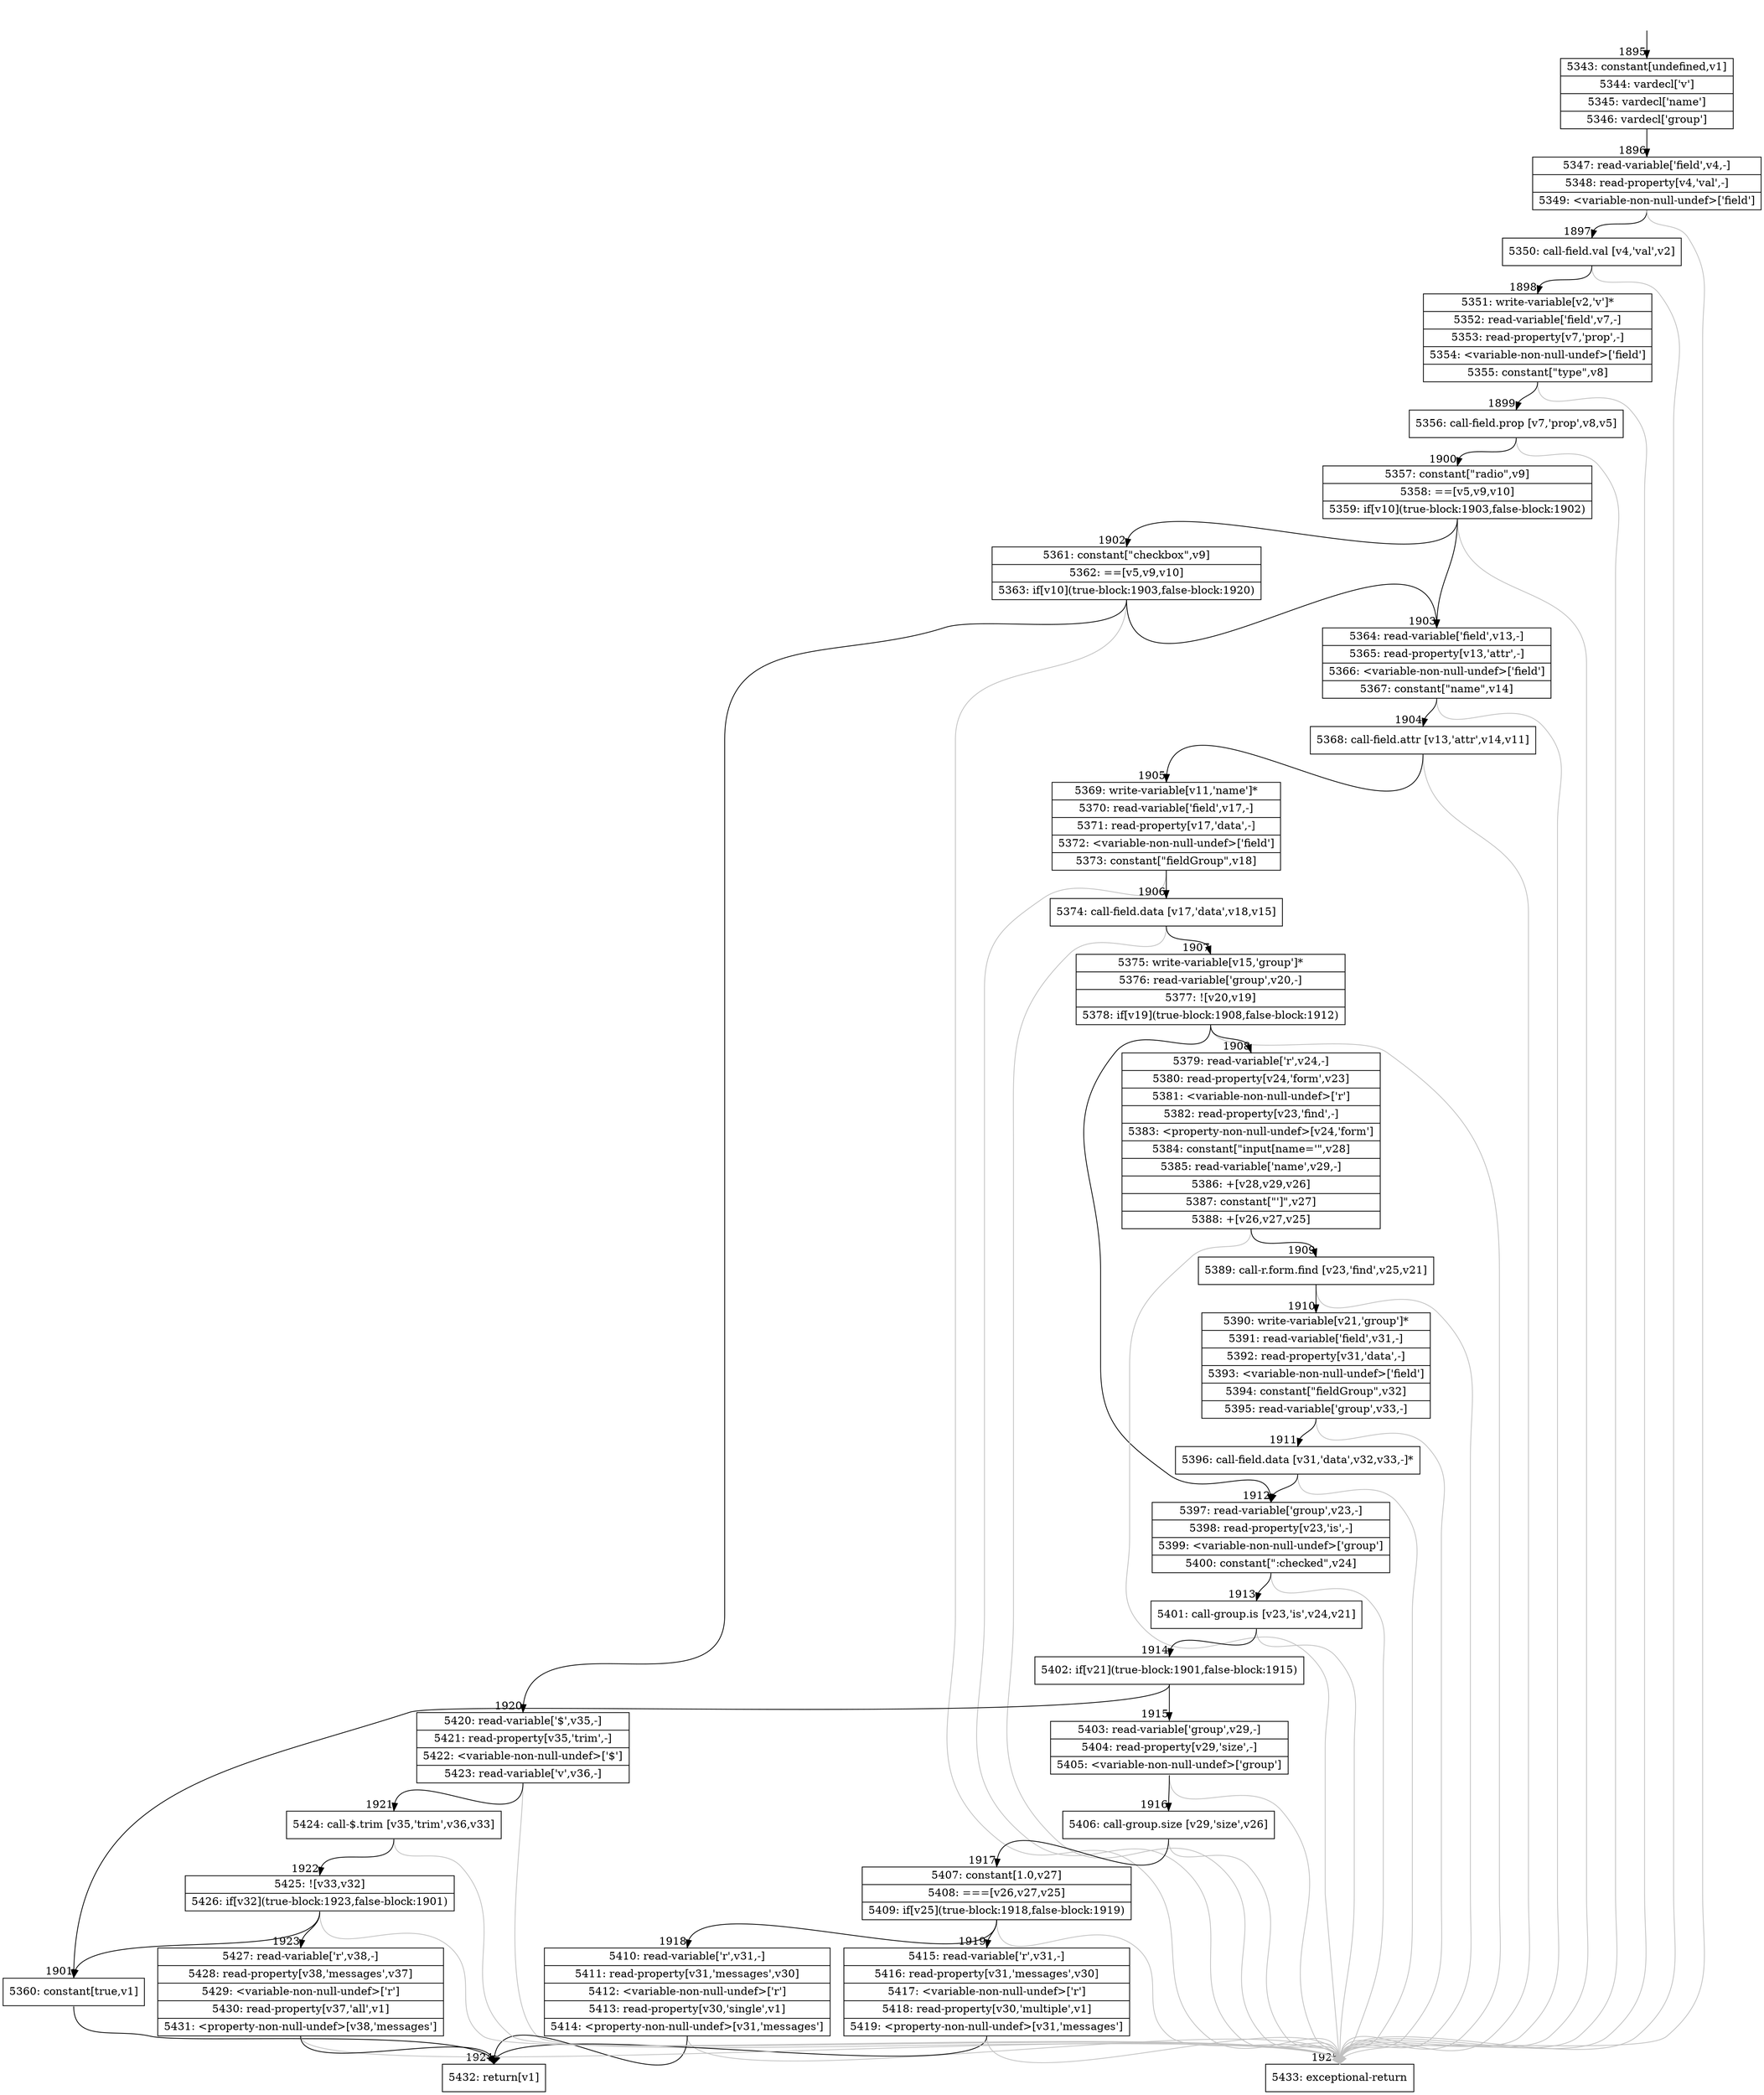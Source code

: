 digraph {
rankdir="TD"
BB_entry165[shape=none,label=""];
BB_entry165 -> BB1895 [tailport=s, headport=n, headlabel="    1895"]
BB1895 [shape=record label="{5343: constant[undefined,v1]|5344: vardecl['v']|5345: vardecl['name']|5346: vardecl['group']}" ] 
BB1895 -> BB1896 [tailport=s, headport=n, headlabel="      1896"]
BB1896 [shape=record label="{5347: read-variable['field',v4,-]|5348: read-property[v4,'val',-]|5349: \<variable-non-null-undef\>['field']}" ] 
BB1896 -> BB1897 [tailport=s, headport=n, headlabel="      1897"]
BB1896 -> BB1925 [tailport=s, headport=n, color=gray, headlabel="      1925"]
BB1897 [shape=record label="{5350: call-field.val [v4,'val',v2]}" ] 
BB1897 -> BB1898 [tailport=s, headport=n, headlabel="      1898"]
BB1897 -> BB1925 [tailport=s, headport=n, color=gray]
BB1898 [shape=record label="{5351: write-variable[v2,'v']*|5352: read-variable['field',v7,-]|5353: read-property[v7,'prop',-]|5354: \<variable-non-null-undef\>['field']|5355: constant[\"type\",v8]}" ] 
BB1898 -> BB1899 [tailport=s, headport=n, headlabel="      1899"]
BB1898 -> BB1925 [tailport=s, headport=n, color=gray]
BB1899 [shape=record label="{5356: call-field.prop [v7,'prop',v8,v5]}" ] 
BB1899 -> BB1900 [tailport=s, headport=n, headlabel="      1900"]
BB1899 -> BB1925 [tailport=s, headport=n, color=gray]
BB1900 [shape=record label="{5357: constant[\"radio\",v9]|5358: ==[v5,v9,v10]|5359: if[v10](true-block:1903,false-block:1902)}" ] 
BB1900 -> BB1903 [tailport=s, headport=n, headlabel="      1903"]
BB1900 -> BB1902 [tailport=s, headport=n, headlabel="      1902"]
BB1900 -> BB1925 [tailport=s, headport=n, color=gray]
BB1901 [shape=record label="{5360: constant[true,v1]}" ] 
BB1901 -> BB1924 [tailport=s, headport=n, headlabel="      1924"]
BB1902 [shape=record label="{5361: constant[\"checkbox\",v9]|5362: ==[v5,v9,v10]|5363: if[v10](true-block:1903,false-block:1920)}" ] 
BB1902 -> BB1903 [tailport=s, headport=n]
BB1902 -> BB1920 [tailport=s, headport=n, headlabel="      1920"]
BB1902 -> BB1925 [tailport=s, headport=n, color=gray]
BB1903 [shape=record label="{5364: read-variable['field',v13,-]|5365: read-property[v13,'attr',-]|5366: \<variable-non-null-undef\>['field']|5367: constant[\"name\",v14]}" ] 
BB1903 -> BB1904 [tailport=s, headport=n, headlabel="      1904"]
BB1903 -> BB1925 [tailport=s, headport=n, color=gray]
BB1904 [shape=record label="{5368: call-field.attr [v13,'attr',v14,v11]}" ] 
BB1904 -> BB1905 [tailport=s, headport=n, headlabel="      1905"]
BB1904 -> BB1925 [tailport=s, headport=n, color=gray]
BB1905 [shape=record label="{5369: write-variable[v11,'name']*|5370: read-variable['field',v17,-]|5371: read-property[v17,'data',-]|5372: \<variable-non-null-undef\>['field']|5373: constant[\"fieldGroup\",v18]}" ] 
BB1905 -> BB1906 [tailport=s, headport=n, headlabel="      1906"]
BB1905 -> BB1925 [tailport=s, headport=n, color=gray]
BB1906 [shape=record label="{5374: call-field.data [v17,'data',v18,v15]}" ] 
BB1906 -> BB1907 [tailport=s, headport=n, headlabel="      1907"]
BB1906 -> BB1925 [tailport=s, headport=n, color=gray]
BB1907 [shape=record label="{5375: write-variable[v15,'group']*|5376: read-variable['group',v20,-]|5377: ![v20,v19]|5378: if[v19](true-block:1908,false-block:1912)}" ] 
BB1907 -> BB1908 [tailport=s, headport=n, headlabel="      1908"]
BB1907 -> BB1912 [tailport=s, headport=n, headlabel="      1912"]
BB1907 -> BB1925 [tailport=s, headport=n, color=gray]
BB1908 [shape=record label="{5379: read-variable['r',v24,-]|5380: read-property[v24,'form',v23]|5381: \<variable-non-null-undef\>['r']|5382: read-property[v23,'find',-]|5383: \<property-non-null-undef\>[v24,'form']|5384: constant[\"input[name='\",v28]|5385: read-variable['name',v29,-]|5386: +[v28,v29,v26]|5387: constant[\"']\",v27]|5388: +[v26,v27,v25]}" ] 
BB1908 -> BB1909 [tailport=s, headport=n, headlabel="      1909"]
BB1908 -> BB1925 [tailport=s, headport=n, color=gray]
BB1909 [shape=record label="{5389: call-r.form.find [v23,'find',v25,v21]}" ] 
BB1909 -> BB1910 [tailport=s, headport=n, headlabel="      1910"]
BB1909 -> BB1925 [tailport=s, headport=n, color=gray]
BB1910 [shape=record label="{5390: write-variable[v21,'group']*|5391: read-variable['field',v31,-]|5392: read-property[v31,'data',-]|5393: \<variable-non-null-undef\>['field']|5394: constant[\"fieldGroup\",v32]|5395: read-variable['group',v33,-]}" ] 
BB1910 -> BB1911 [tailport=s, headport=n, headlabel="      1911"]
BB1910 -> BB1925 [tailport=s, headport=n, color=gray]
BB1911 [shape=record label="{5396: call-field.data [v31,'data',v32,v33,-]*}" ] 
BB1911 -> BB1912 [tailport=s, headport=n]
BB1911 -> BB1925 [tailport=s, headport=n, color=gray]
BB1912 [shape=record label="{5397: read-variable['group',v23,-]|5398: read-property[v23,'is',-]|5399: \<variable-non-null-undef\>['group']|5400: constant[\":checked\",v24]}" ] 
BB1912 -> BB1913 [tailport=s, headport=n, headlabel="      1913"]
BB1912 -> BB1925 [tailport=s, headport=n, color=gray]
BB1913 [shape=record label="{5401: call-group.is [v23,'is',v24,v21]}" ] 
BB1913 -> BB1914 [tailport=s, headport=n, headlabel="      1914"]
BB1913 -> BB1925 [tailport=s, headport=n, color=gray]
BB1914 [shape=record label="{5402: if[v21](true-block:1901,false-block:1915)}" ] 
BB1914 -> BB1901 [tailport=s, headport=n, headlabel="      1901"]
BB1914 -> BB1915 [tailport=s, headport=n, headlabel="      1915"]
BB1915 [shape=record label="{5403: read-variable['group',v29,-]|5404: read-property[v29,'size',-]|5405: \<variable-non-null-undef\>['group']}" ] 
BB1915 -> BB1916 [tailport=s, headport=n, headlabel="      1916"]
BB1915 -> BB1925 [tailport=s, headport=n, color=gray]
BB1916 [shape=record label="{5406: call-group.size [v29,'size',v26]}" ] 
BB1916 -> BB1917 [tailport=s, headport=n, headlabel="      1917"]
BB1916 -> BB1925 [tailport=s, headport=n, color=gray]
BB1917 [shape=record label="{5407: constant[1.0,v27]|5408: ===[v26,v27,v25]|5409: if[v25](true-block:1918,false-block:1919)}" ] 
BB1917 -> BB1918 [tailport=s, headport=n, headlabel="      1918"]
BB1917 -> BB1919 [tailport=s, headport=n, headlabel="      1919"]
BB1917 -> BB1925 [tailport=s, headport=n, color=gray]
BB1918 [shape=record label="{5410: read-variable['r',v31,-]|5411: read-property[v31,'messages',v30]|5412: \<variable-non-null-undef\>['r']|5413: read-property[v30,'single',v1]|5414: \<property-non-null-undef\>[v31,'messages']}" ] 
BB1918 -> BB1924 [tailport=s, headport=n]
BB1918 -> BB1925 [tailport=s, headport=n, color=gray]
BB1919 [shape=record label="{5415: read-variable['r',v31,-]|5416: read-property[v31,'messages',v30]|5417: \<variable-non-null-undef\>['r']|5418: read-property[v30,'multiple',v1]|5419: \<property-non-null-undef\>[v31,'messages']}" ] 
BB1919 -> BB1924 [tailport=s, headport=n]
BB1919 -> BB1925 [tailport=s, headport=n, color=gray]
BB1920 [shape=record label="{5420: read-variable['$',v35,-]|5421: read-property[v35,'trim',-]|5422: \<variable-non-null-undef\>['$']|5423: read-variable['v',v36,-]}" ] 
BB1920 -> BB1921 [tailport=s, headport=n, headlabel="      1921"]
BB1920 -> BB1925 [tailport=s, headport=n, color=gray]
BB1921 [shape=record label="{5424: call-$.trim [v35,'trim',v36,v33]}" ] 
BB1921 -> BB1922 [tailport=s, headport=n, headlabel="      1922"]
BB1921 -> BB1925 [tailport=s, headport=n, color=gray]
BB1922 [shape=record label="{5425: ![v33,v32]|5426: if[v32](true-block:1923,false-block:1901)}" ] 
BB1922 -> BB1923 [tailport=s, headport=n, headlabel="      1923"]
BB1922 -> BB1901 [tailport=s, headport=n]
BB1922 -> BB1925 [tailport=s, headport=n, color=gray]
BB1923 [shape=record label="{5427: read-variable['r',v38,-]|5428: read-property[v38,'messages',v37]|5429: \<variable-non-null-undef\>['r']|5430: read-property[v37,'all',v1]|5431: \<property-non-null-undef\>[v38,'messages']}" ] 
BB1923 -> BB1924 [tailport=s, headport=n]
BB1923 -> BB1925 [tailport=s, headport=n, color=gray]
BB1924 [shape=record label="{5432: return[v1]}" ] 
BB1925 [shape=record label="{5433: exceptional-return}" ] 
//#$~ 1829
}
